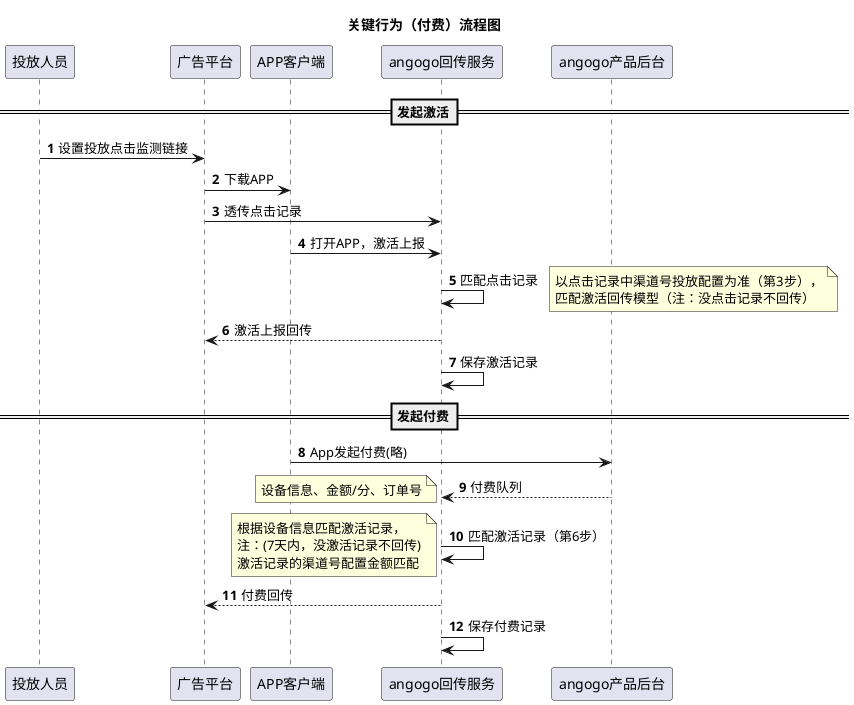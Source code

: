 @startuml
'https://plantuml.com/sequence-diagram

title 关键行为（付费）流程图
autonumber

==发起激活==
投放人员 -> 广告平台 : 设置投放点击监测链接
广告平台 -> APP客户端: 下载APP
广告平台 -> angogo回传服务: 透传点击记录
APP客户端 -> angogo回传服务: 打开APP，激活上报
angogo回传服务 ->angogo回传服务: 匹配点击记录
note right
以点击记录中渠道号投放配置为准（第3步），
匹配激活回传模型（注：没点击记录不回传）
end note
angogo回传服务 --> 广告平台: 激活上报回传
angogo回传服务 ->angogo回传服务: 保存激活记录

/'newpage'/
==发起付费==

APP客户端 -> angogo产品后台: App发起付费(略)
angogo产品后台 --> angogo回传服务: 付费队列
note left
设备信息、金额/分、订单号
end note
angogo回传服务 ->angogo回传服务: 匹配激活记录（第6步）
note left
根据设备信息匹配激活记录，
注：(7天内，没激活记录不回传)
激活记录的渠道号配置金额匹配
end note
angogo回传服务-->广告平台: 付费回传
angogo回传服务->angogo回传服务:保存付费记录




@enduml